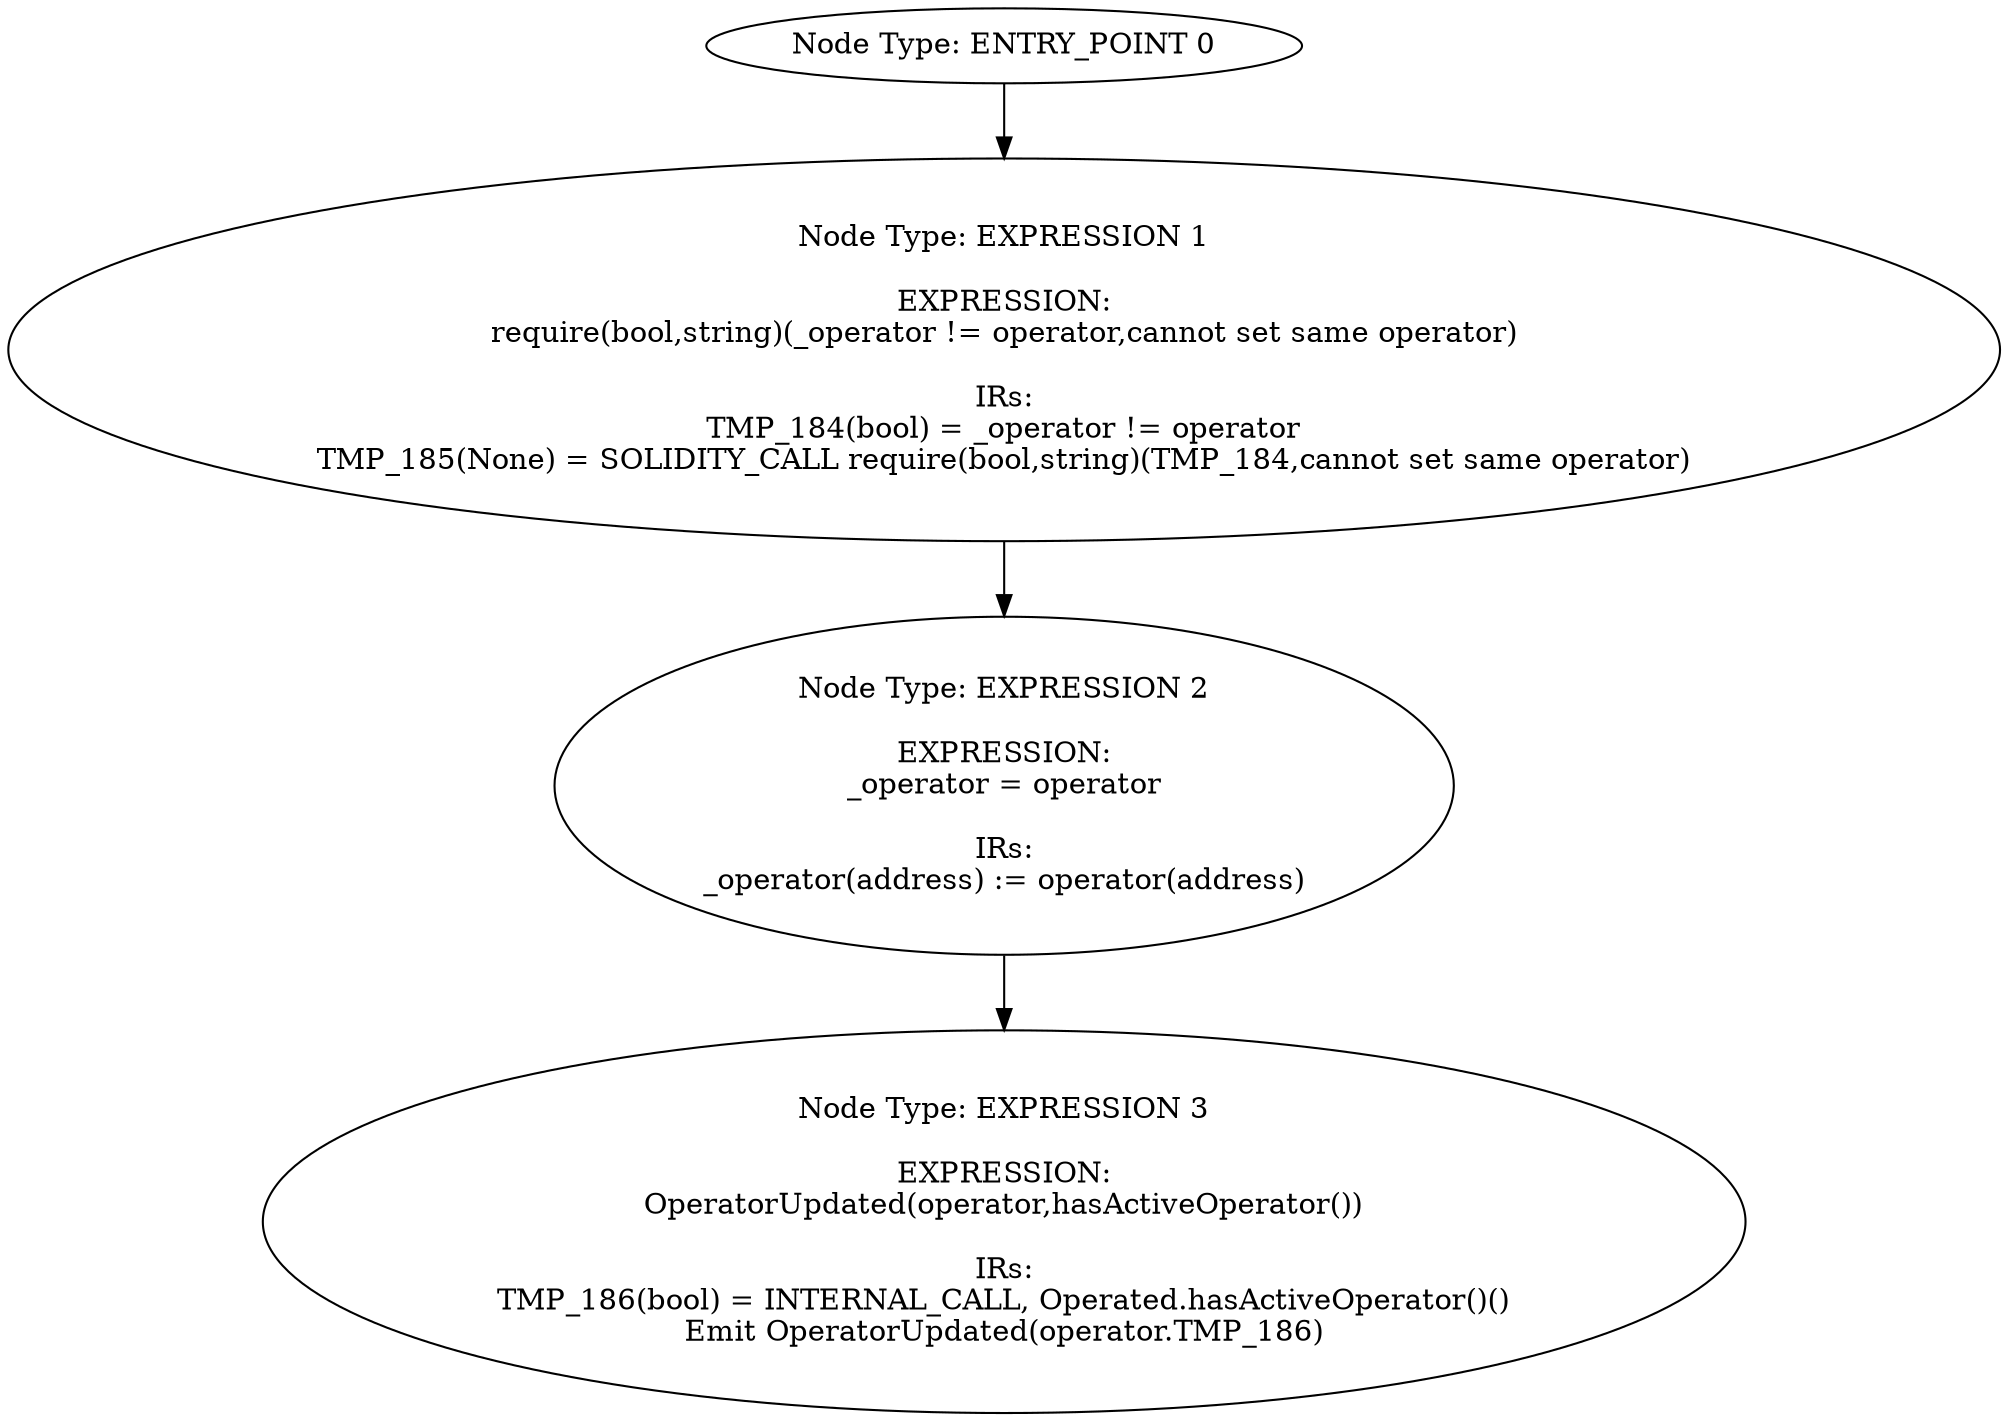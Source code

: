 digraph{
0[label="Node Type: ENTRY_POINT 0
"];
0->1;
1[label="Node Type: EXPRESSION 1

EXPRESSION:
require(bool,string)(_operator != operator,cannot set same operator)

IRs:
TMP_184(bool) = _operator != operator
TMP_185(None) = SOLIDITY_CALL require(bool,string)(TMP_184,cannot set same operator)"];
1->2;
2[label="Node Type: EXPRESSION 2

EXPRESSION:
_operator = operator

IRs:
_operator(address) := operator(address)"];
2->3;
3[label="Node Type: EXPRESSION 3

EXPRESSION:
OperatorUpdated(operator,hasActiveOperator())

IRs:
TMP_186(bool) = INTERNAL_CALL, Operated.hasActiveOperator()()
Emit OperatorUpdated(operator.TMP_186)"];
}
